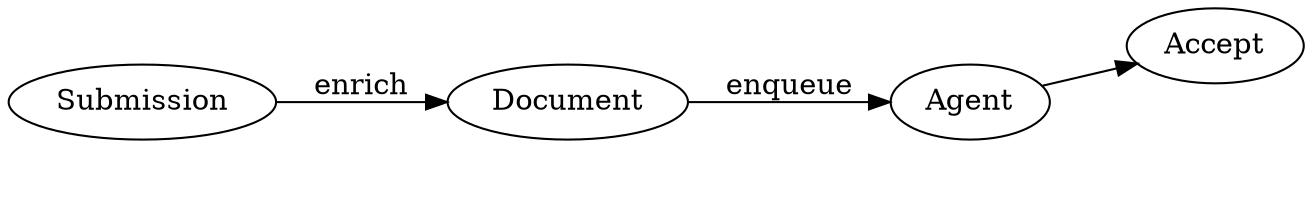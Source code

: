 digraph {
    rankdir=LR
    splines=true

    input[label="Submission"]
    doc[label="Document"]

    agent[label="Agent"]
    accept[label="Accept"]
    reject[label="Reject" style="invis"]

    input -> doc[label="enrich"]
    doc -> agent[label="enqueue"]

    agent -> accept[class="choice"]
    agent -> reject[class="choice" style="invis"]
}
